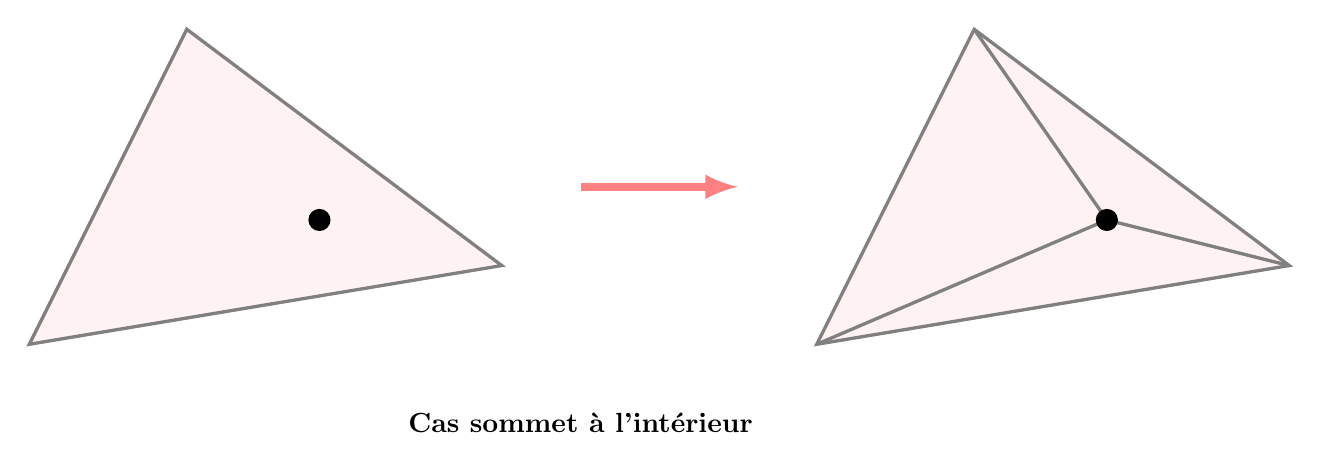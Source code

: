 \begin{tikzpicture}[scale=2]

\begin{scope}
\coordinate (A) at (0,0);
\coordinate (B) at (3,0.5);
\coordinate (C) at (1,2);
\coordinate (P) at (barycentric cs:A=0.8,B=2,C=1);

\draw[black!50, fill=red!5, very thick] (A) -- (B) -- (C) -- cycle;

% \fill[black!80] (A) circle (1.5pt);
% \fill[black!80] (B) circle (1.5pt);
% \fill[black!80] (C) circle (1.5pt);
\fill[black] (P) circle (2pt);

%\node at (P) [below] {$P$};
\end{scope}

\begin{scope}[xshift=5cm]
\coordinate (A) at (0,0);
\coordinate (B) at (3,0.5);
\coordinate (C) at (1,2);
\coordinate (P) at (barycentric cs:A=0.8,B=2,C=1);

\draw[black!50, fill=red!5, very thick] (A) -- (B) -- (C) -- cycle;

\draw[black!50, fill=red!5, very thick] 
  (P) -- (A)
  (P) -- (B)
  (P) -- (C)
;

% \fill[black!80] (A) circle (1.5pt);
% \fill[black!80] (B) circle (1.5pt);
% \fill[black!80] (C) circle (1.5pt);
\fill[black] (P) circle (2pt);

% \node at (A) [below] {$A$};
% \node at (B) [right] {$B$};
% \node at (C) [above] {$C$};
%\node at (P) [below] {$P$};
\end{scope}

\draw[->,>=latex,line width=3pt,red!50] (3.5,1) -- ++(1,0);
\node at (3.5,-0.5) {\bf Cas sommet à l'intérieur};
\end{tikzpicture}